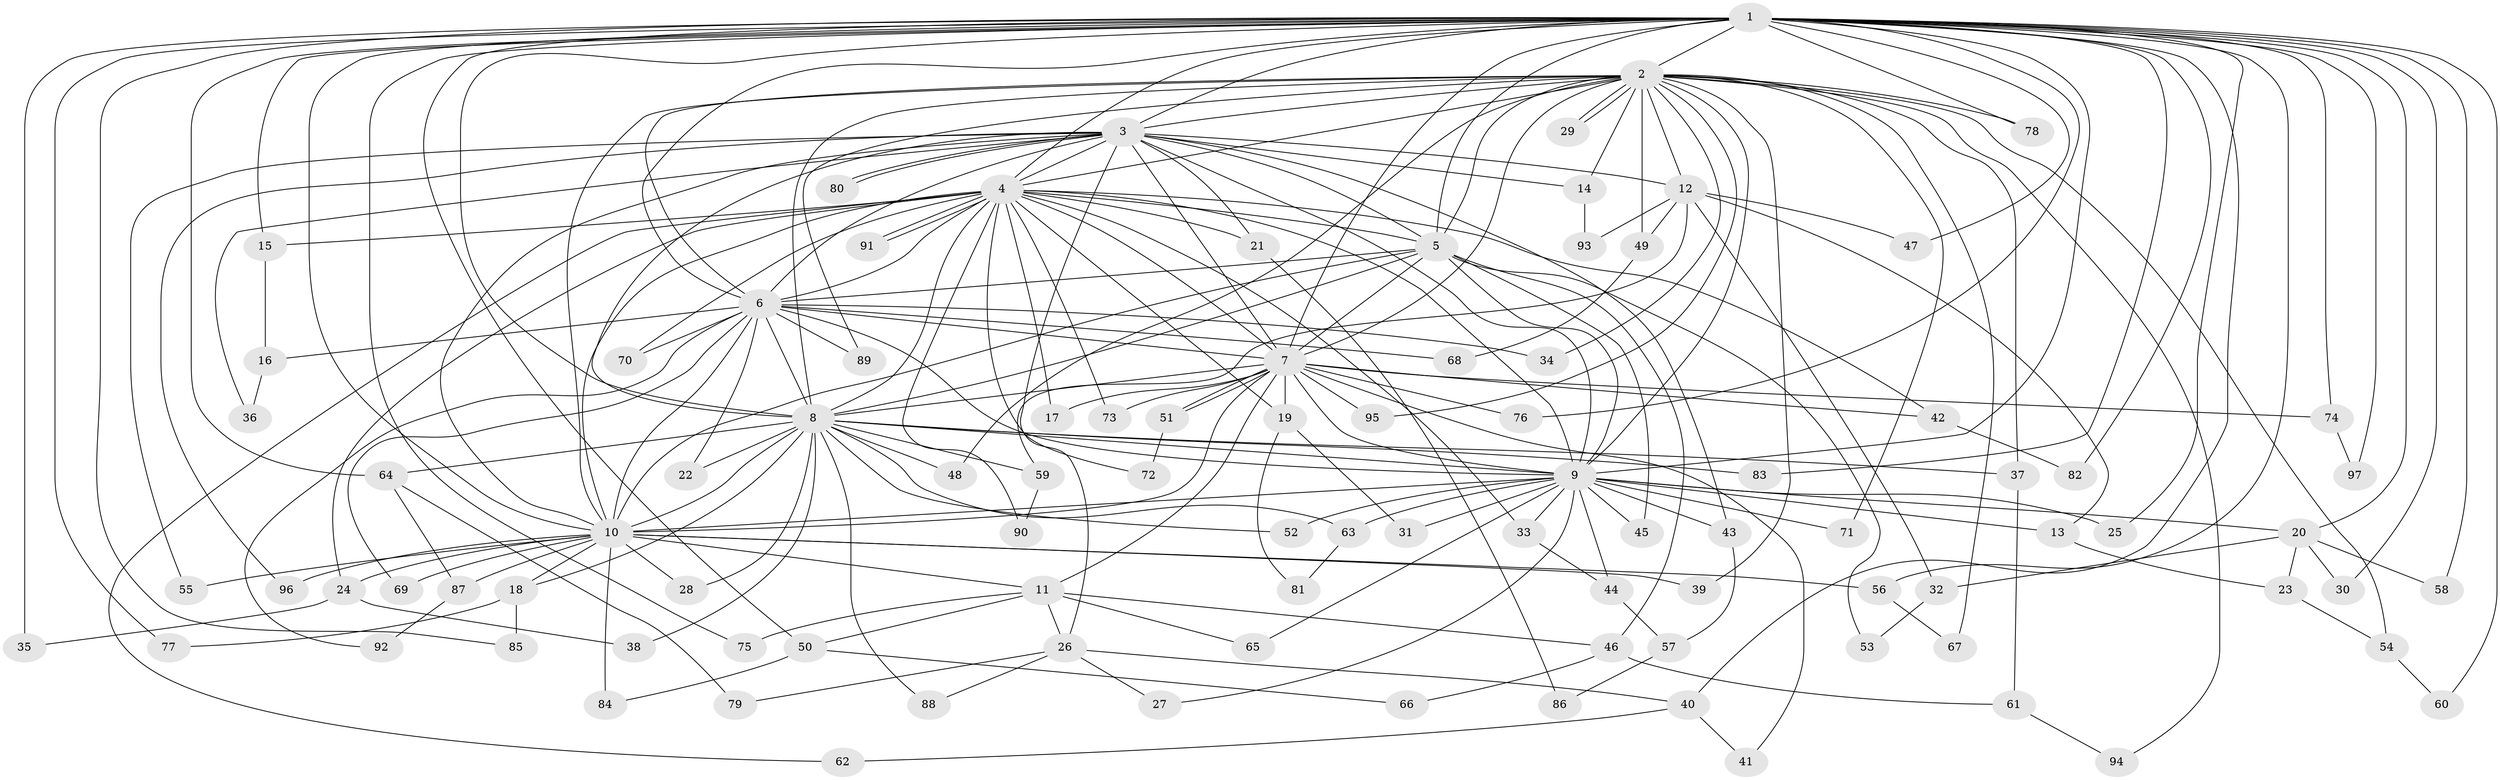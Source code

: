 // coarse degree distribution, {24: 0.01282051282051282, 33: 0.01282051282051282, 16: 0.01282051282051282, 21: 0.01282051282051282, 10: 0.01282051282051282, 23: 0.01282051282051282, 17: 0.01282051282051282, 19: 0.01282051282051282, 11: 0.01282051282051282, 9: 0.01282051282051282, 3: 0.23076923076923078, 2: 0.5256410256410257, 4: 0.07692307692307693, 5: 0.01282051282051282, 1: 0.02564102564102564}
// Generated by graph-tools (version 1.1) at 2025/41/03/06/25 10:41:39]
// undirected, 97 vertices, 219 edges
graph export_dot {
graph [start="1"]
  node [color=gray90,style=filled];
  1;
  2;
  3;
  4;
  5;
  6;
  7;
  8;
  9;
  10;
  11;
  12;
  13;
  14;
  15;
  16;
  17;
  18;
  19;
  20;
  21;
  22;
  23;
  24;
  25;
  26;
  27;
  28;
  29;
  30;
  31;
  32;
  33;
  34;
  35;
  36;
  37;
  38;
  39;
  40;
  41;
  42;
  43;
  44;
  45;
  46;
  47;
  48;
  49;
  50;
  51;
  52;
  53;
  54;
  55;
  56;
  57;
  58;
  59;
  60;
  61;
  62;
  63;
  64;
  65;
  66;
  67;
  68;
  69;
  70;
  71;
  72;
  73;
  74;
  75;
  76;
  77;
  78;
  79;
  80;
  81;
  82;
  83;
  84;
  85;
  86;
  87;
  88;
  89;
  90;
  91;
  92;
  93;
  94;
  95;
  96;
  97;
  1 -- 2;
  1 -- 3;
  1 -- 4;
  1 -- 5;
  1 -- 6;
  1 -- 7;
  1 -- 8;
  1 -- 9;
  1 -- 10;
  1 -- 15;
  1 -- 20;
  1 -- 25;
  1 -- 30;
  1 -- 35;
  1 -- 40;
  1 -- 47;
  1 -- 50;
  1 -- 56;
  1 -- 58;
  1 -- 60;
  1 -- 64;
  1 -- 74;
  1 -- 75;
  1 -- 76;
  1 -- 77;
  1 -- 78;
  1 -- 82;
  1 -- 83;
  1 -- 85;
  1 -- 97;
  2 -- 3;
  2 -- 4;
  2 -- 5;
  2 -- 6;
  2 -- 7;
  2 -- 8;
  2 -- 9;
  2 -- 10;
  2 -- 12;
  2 -- 14;
  2 -- 29;
  2 -- 29;
  2 -- 34;
  2 -- 37;
  2 -- 39;
  2 -- 48;
  2 -- 49;
  2 -- 54;
  2 -- 67;
  2 -- 71;
  2 -- 78;
  2 -- 89;
  2 -- 94;
  2 -- 95;
  3 -- 4;
  3 -- 5;
  3 -- 6;
  3 -- 7;
  3 -- 8;
  3 -- 9;
  3 -- 10;
  3 -- 12;
  3 -- 14;
  3 -- 21;
  3 -- 26;
  3 -- 36;
  3 -- 43;
  3 -- 55;
  3 -- 80;
  3 -- 80;
  3 -- 96;
  4 -- 5;
  4 -- 6;
  4 -- 7;
  4 -- 8;
  4 -- 9;
  4 -- 10;
  4 -- 15;
  4 -- 17;
  4 -- 19;
  4 -- 21;
  4 -- 24;
  4 -- 33;
  4 -- 42;
  4 -- 62;
  4 -- 70;
  4 -- 72;
  4 -- 73;
  4 -- 90;
  4 -- 91;
  4 -- 91;
  5 -- 6;
  5 -- 7;
  5 -- 8;
  5 -- 9;
  5 -- 10;
  5 -- 45;
  5 -- 46;
  5 -- 53;
  6 -- 7;
  6 -- 8;
  6 -- 9;
  6 -- 10;
  6 -- 16;
  6 -- 22;
  6 -- 34;
  6 -- 68;
  6 -- 69;
  6 -- 70;
  6 -- 89;
  6 -- 92;
  7 -- 8;
  7 -- 9;
  7 -- 10;
  7 -- 11;
  7 -- 17;
  7 -- 19;
  7 -- 41;
  7 -- 42;
  7 -- 51;
  7 -- 51;
  7 -- 73;
  7 -- 74;
  7 -- 76;
  7 -- 95;
  8 -- 9;
  8 -- 10;
  8 -- 18;
  8 -- 22;
  8 -- 28;
  8 -- 37;
  8 -- 38;
  8 -- 48;
  8 -- 52;
  8 -- 59;
  8 -- 63;
  8 -- 64;
  8 -- 83;
  8 -- 88;
  9 -- 10;
  9 -- 13;
  9 -- 20;
  9 -- 25;
  9 -- 27;
  9 -- 31;
  9 -- 33;
  9 -- 43;
  9 -- 44;
  9 -- 45;
  9 -- 52;
  9 -- 63;
  9 -- 65;
  9 -- 71;
  10 -- 11;
  10 -- 18;
  10 -- 24;
  10 -- 28;
  10 -- 39;
  10 -- 55;
  10 -- 56;
  10 -- 69;
  10 -- 84;
  10 -- 87;
  10 -- 96;
  11 -- 26;
  11 -- 46;
  11 -- 50;
  11 -- 65;
  11 -- 75;
  12 -- 13;
  12 -- 32;
  12 -- 47;
  12 -- 49;
  12 -- 59;
  12 -- 93;
  13 -- 23;
  14 -- 93;
  15 -- 16;
  16 -- 36;
  18 -- 77;
  18 -- 85;
  19 -- 31;
  19 -- 81;
  20 -- 23;
  20 -- 30;
  20 -- 32;
  20 -- 58;
  21 -- 86;
  23 -- 54;
  24 -- 35;
  24 -- 38;
  26 -- 27;
  26 -- 40;
  26 -- 79;
  26 -- 88;
  32 -- 53;
  33 -- 44;
  37 -- 61;
  40 -- 41;
  40 -- 62;
  42 -- 82;
  43 -- 57;
  44 -- 57;
  46 -- 61;
  46 -- 66;
  49 -- 68;
  50 -- 66;
  50 -- 84;
  51 -- 72;
  54 -- 60;
  56 -- 67;
  57 -- 86;
  59 -- 90;
  61 -- 94;
  63 -- 81;
  64 -- 79;
  64 -- 87;
  74 -- 97;
  87 -- 92;
}

